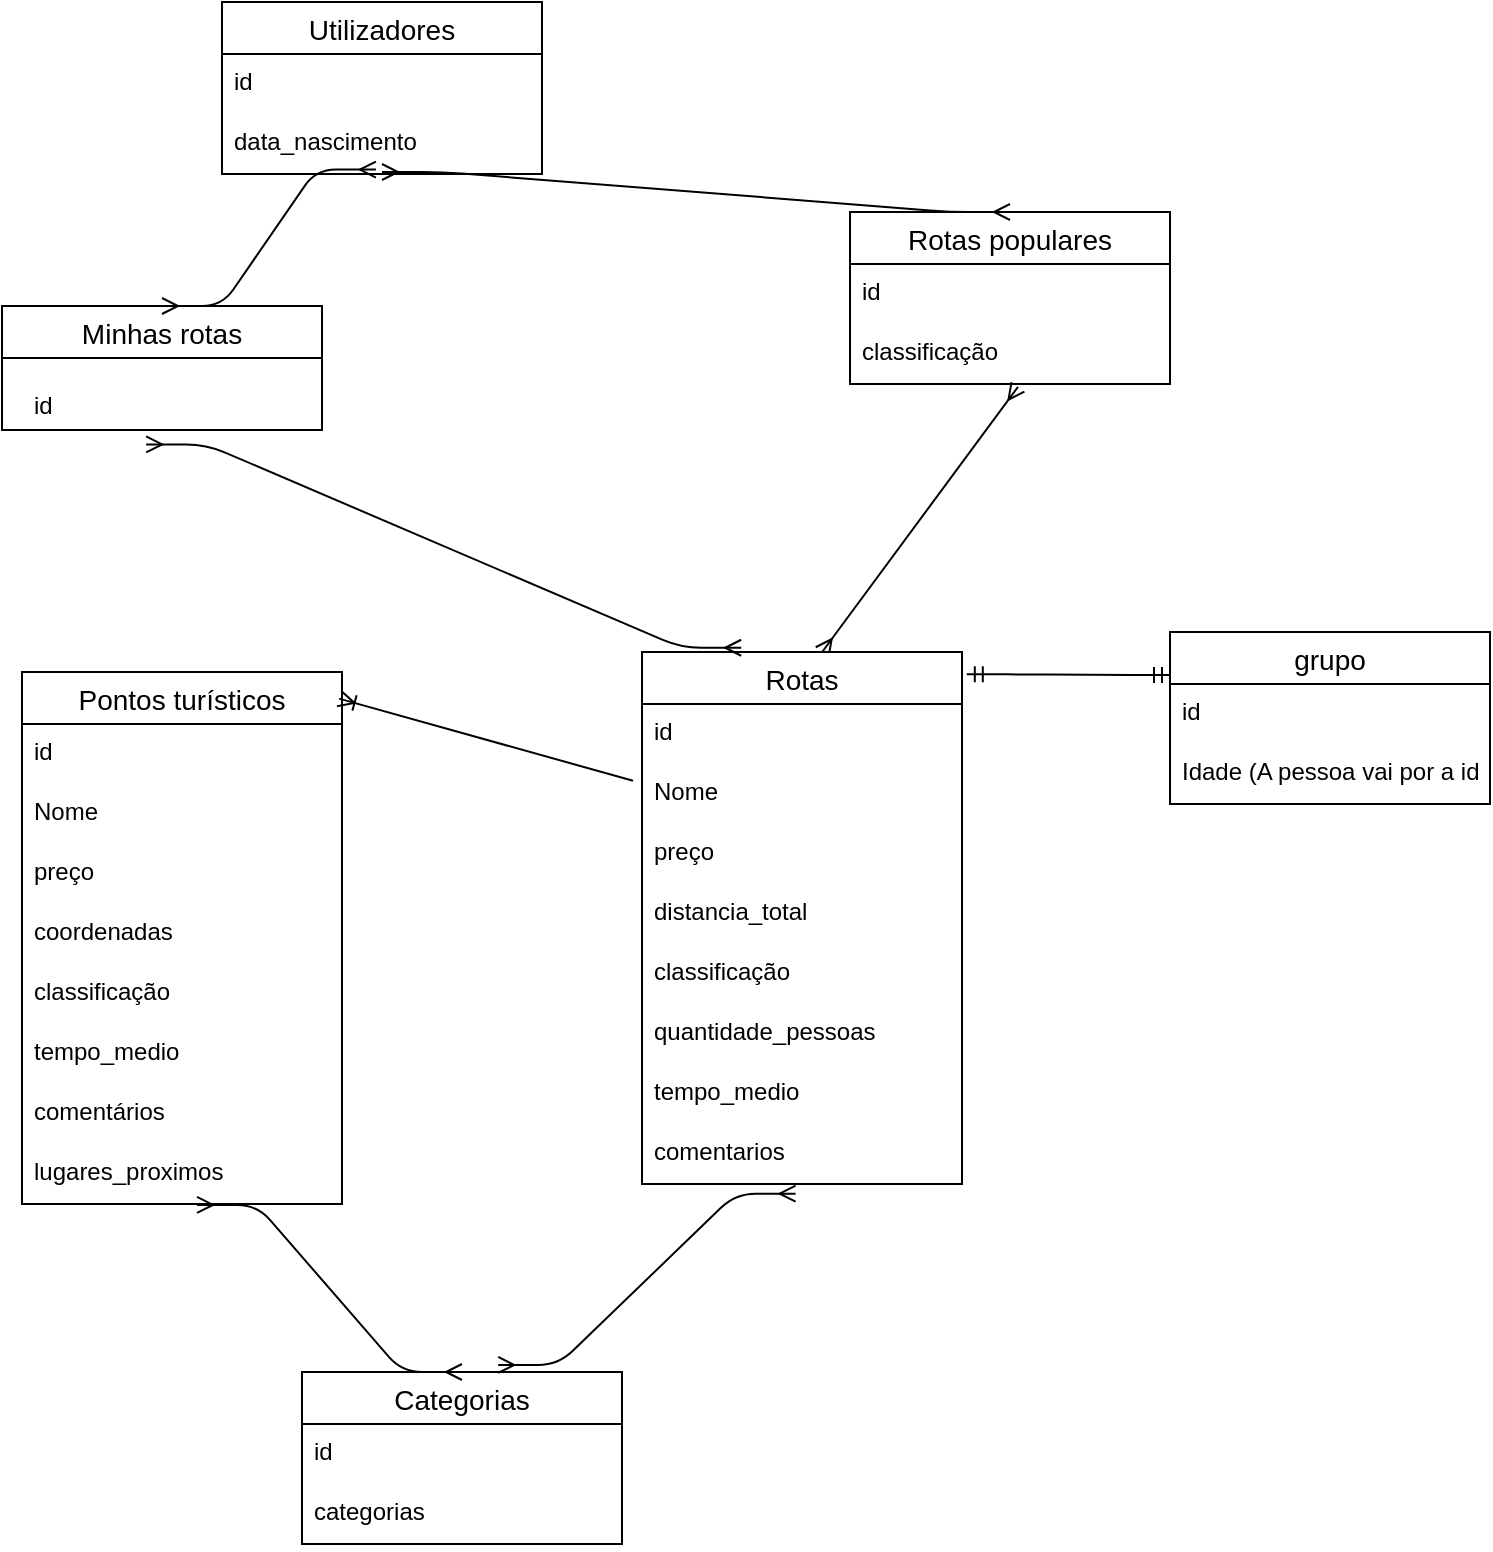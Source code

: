<mxfile version="15.3.8" type="github">
  <diagram id="U9a_3fivp7TNI6zgCbSm" name="Page-1">
    <mxGraphModel dx="2557" dy="992" grid="1" gridSize="10" guides="1" tooltips="1" connect="1" arrows="1" fold="1" page="1" pageScale="1" pageWidth="827" pageHeight="1169" math="0" shadow="0">
      <root>
        <mxCell id="0" />
        <mxCell id="1" parent="0" />
        <mxCell id="SqYTD-_AEtdcNH1bQ4jS-5" value="Pontos turísticos" style="swimlane;fontStyle=0;childLayout=stackLayout;horizontal=1;startSize=26;horizontalStack=0;resizeParent=1;resizeParentMax=0;resizeLast=0;collapsible=1;marginBottom=0;align=center;fontSize=14;" parent="1" vertex="1">
          <mxGeometry x="-160" y="370" width="160" height="266" as="geometry" />
        </mxCell>
        <mxCell id="SqYTD-_AEtdcNH1bQ4jS-27" value="id" style="text;strokeColor=none;fillColor=none;spacingLeft=4;spacingRight=4;overflow=hidden;rotatable=0;points=[[0,0.5],[1,0.5]];portConstraint=eastwest;fontSize=12;" parent="SqYTD-_AEtdcNH1bQ4jS-5" vertex="1">
          <mxGeometry y="26" width="160" height="30" as="geometry" />
        </mxCell>
        <mxCell id="SqYTD-_AEtdcNH1bQ4jS-48" value="Nome" style="text;strokeColor=none;fillColor=none;spacingLeft=4;spacingRight=4;overflow=hidden;rotatable=0;points=[[0,0.5],[1,0.5]];portConstraint=eastwest;fontSize=12;" parent="SqYTD-_AEtdcNH1bQ4jS-5" vertex="1">
          <mxGeometry y="56" width="160" height="30" as="geometry" />
        </mxCell>
        <mxCell id="SqYTD-_AEtdcNH1bQ4jS-6" value="preço" style="text;strokeColor=none;fillColor=none;spacingLeft=4;spacingRight=4;overflow=hidden;rotatable=0;points=[[0,0.5],[1,0.5]];portConstraint=eastwest;fontSize=12;" parent="SqYTD-_AEtdcNH1bQ4jS-5" vertex="1">
          <mxGeometry y="86" width="160" height="30" as="geometry" />
        </mxCell>
        <mxCell id="SqYTD-_AEtdcNH1bQ4jS-7" value="coordenadas" style="text;strokeColor=none;fillColor=none;spacingLeft=4;spacingRight=4;overflow=hidden;rotatable=0;points=[[0,0.5],[1,0.5]];portConstraint=eastwest;fontSize=12;" parent="SqYTD-_AEtdcNH1bQ4jS-5" vertex="1">
          <mxGeometry y="116" width="160" height="30" as="geometry" />
        </mxCell>
        <mxCell id="SqYTD-_AEtdcNH1bQ4jS-28" value="classificação" style="text;strokeColor=none;fillColor=none;spacingLeft=4;spacingRight=4;overflow=hidden;rotatable=0;points=[[0,0.5],[1,0.5]];portConstraint=eastwest;fontSize=12;" parent="SqYTD-_AEtdcNH1bQ4jS-5" vertex="1">
          <mxGeometry y="146" width="160" height="30" as="geometry" />
        </mxCell>
        <mxCell id="SqYTD-_AEtdcNH1bQ4jS-39" value="tempo_medio" style="text;strokeColor=none;fillColor=none;spacingLeft=4;spacingRight=4;overflow=hidden;rotatable=0;points=[[0,0.5],[1,0.5]];portConstraint=eastwest;fontSize=12;" parent="SqYTD-_AEtdcNH1bQ4jS-5" vertex="1">
          <mxGeometry y="176" width="160" height="30" as="geometry" />
        </mxCell>
        <mxCell id="GHF8NvtgJmu9-mj9dW5s-21" value="comentários" style="text;strokeColor=none;fillColor=none;spacingLeft=4;spacingRight=4;overflow=hidden;rotatable=0;points=[[0,0.5],[1,0.5]];portConstraint=eastwest;fontSize=12;" vertex="1" parent="SqYTD-_AEtdcNH1bQ4jS-5">
          <mxGeometry y="206" width="160" height="30" as="geometry" />
        </mxCell>
        <mxCell id="SqYTD-_AEtdcNH1bQ4jS-8" value="lugares_proximos" style="text;strokeColor=none;fillColor=none;spacingLeft=4;spacingRight=4;overflow=hidden;rotatable=0;points=[[0,0.5],[1,0.5]];portConstraint=eastwest;fontSize=12;" parent="SqYTD-_AEtdcNH1bQ4jS-5" vertex="1">
          <mxGeometry y="236" width="160" height="30" as="geometry" />
        </mxCell>
        <mxCell id="SqYTD-_AEtdcNH1bQ4jS-19" value="grupo" style="swimlane;fontStyle=0;childLayout=stackLayout;horizontal=1;startSize=26;horizontalStack=0;resizeParent=1;resizeParentMax=0;resizeLast=0;collapsible=1;marginBottom=0;align=center;fontSize=14;" parent="1" vertex="1">
          <mxGeometry x="414" y="350" width="160" height="86" as="geometry" />
        </mxCell>
        <mxCell id="SqYTD-_AEtdcNH1bQ4jS-20" value="id" style="text;strokeColor=none;fillColor=none;spacingLeft=4;spacingRight=4;overflow=hidden;rotatable=0;points=[[0,0.5],[1,0.5]];portConstraint=eastwest;fontSize=12;" parent="SqYTD-_AEtdcNH1bQ4jS-19" vertex="1">
          <mxGeometry y="26" width="160" height="30" as="geometry" />
        </mxCell>
        <mxCell id="SqYTD-_AEtdcNH1bQ4jS-49" value="Idade (A pessoa vai por a idade)" style="text;strokeColor=none;fillColor=none;spacingLeft=4;spacingRight=4;overflow=hidden;rotatable=0;points=[[0,0.5],[1,0.5]];portConstraint=eastwest;fontSize=12;" parent="SqYTD-_AEtdcNH1bQ4jS-19" vertex="1">
          <mxGeometry y="56" width="160" height="30" as="geometry" />
        </mxCell>
        <mxCell id="SqYTD-_AEtdcNH1bQ4jS-26" value="" style="fontSize=12;html=1;endArrow=ERoneToMany;fontStyle=0;align=center;exitX=-0.028;exitY=0.242;exitDx=0;exitDy=0;exitPerimeter=0;entryX=0.991;entryY=0.05;entryDx=0;entryDy=0;entryPerimeter=0;startArrow=none;" parent="1" source="SqYTD-_AEtdcNH1bQ4jS-31" target="SqYTD-_AEtdcNH1bQ4jS-5" edge="1">
          <mxGeometry width="100" height="100" relative="1" as="geometry">
            <mxPoint x="510" y="340" as="sourcePoint" />
            <mxPoint x="550" y="240" as="targetPoint" />
          </mxGeometry>
        </mxCell>
        <mxCell id="SqYTD-_AEtdcNH1bQ4jS-43" value="Categorias" style="swimlane;fontStyle=0;childLayout=stackLayout;horizontal=1;startSize=26;horizontalStack=0;resizeParent=1;resizeParentMax=0;resizeLast=0;collapsible=1;marginBottom=0;align=center;fontSize=14;" parent="1" vertex="1">
          <mxGeometry x="-20" y="720" width="160" height="86" as="geometry" />
        </mxCell>
        <mxCell id="SqYTD-_AEtdcNH1bQ4jS-44" value="id" style="text;strokeColor=none;fillColor=none;spacingLeft=4;spacingRight=4;overflow=hidden;rotatable=0;points=[[0,0.5],[1,0.5]];portConstraint=eastwest;fontSize=12;" parent="SqYTD-_AEtdcNH1bQ4jS-43" vertex="1">
          <mxGeometry y="26" width="160" height="30" as="geometry" />
        </mxCell>
        <mxCell id="SqYTD-_AEtdcNH1bQ4jS-45" value="categorias" style="text;strokeColor=none;fillColor=none;spacingLeft=4;spacingRight=4;overflow=hidden;rotatable=0;points=[[0,0.5],[1,0.5]];portConstraint=eastwest;fontSize=12;" parent="SqYTD-_AEtdcNH1bQ4jS-43" vertex="1">
          <mxGeometry y="56" width="160" height="30" as="geometry" />
        </mxCell>
        <mxCell id="GHF8NvtgJmu9-mj9dW5s-1" value="Utilizadores" style="swimlane;fontStyle=0;childLayout=stackLayout;horizontal=1;startSize=26;horizontalStack=0;resizeParent=1;resizeParentMax=0;resizeLast=0;collapsible=1;marginBottom=0;align=center;fontSize=14;" vertex="1" parent="1">
          <mxGeometry x="-60" y="35" width="160" height="86" as="geometry" />
        </mxCell>
        <mxCell id="GHF8NvtgJmu9-mj9dW5s-22" value="id" style="text;strokeColor=none;fillColor=none;spacingLeft=4;spacingRight=4;overflow=hidden;rotatable=0;points=[[0,0.5],[1,0.5]];portConstraint=eastwest;fontSize=12;" vertex="1" parent="GHF8NvtgJmu9-mj9dW5s-1">
          <mxGeometry y="26" width="160" height="30" as="geometry" />
        </mxCell>
        <mxCell id="GHF8NvtgJmu9-mj9dW5s-2" value="data_nascimento" style="text;strokeColor=none;fillColor=none;spacingLeft=4;spacingRight=4;overflow=hidden;rotatable=0;points=[[0,0.5],[1,0.5]];portConstraint=eastwest;fontSize=12;" vertex="1" parent="GHF8NvtgJmu9-mj9dW5s-1">
          <mxGeometry y="56" width="160" height="30" as="geometry" />
        </mxCell>
        <mxCell id="GHF8NvtgJmu9-mj9dW5s-13" value="Minhas rotas" style="swimlane;fontStyle=0;childLayout=stackLayout;horizontal=1;startSize=26;horizontalStack=0;resizeParent=1;resizeParentMax=0;resizeLast=0;collapsible=1;marginBottom=0;align=center;fontSize=14;" vertex="1" parent="1">
          <mxGeometry x="-170" y="187" width="160" height="62" as="geometry" />
        </mxCell>
        <mxCell id="GHF8NvtgJmu9-mj9dW5s-17" value="Rotas populares" style="swimlane;fontStyle=0;childLayout=stackLayout;horizontal=1;startSize=26;horizontalStack=0;resizeParent=1;resizeParentMax=0;resizeLast=0;collapsible=1;marginBottom=0;align=center;fontSize=14;" vertex="1" parent="1">
          <mxGeometry x="254" y="140" width="160" height="86" as="geometry" />
        </mxCell>
        <mxCell id="GHF8NvtgJmu9-mj9dW5s-35" value="id" style="text;strokeColor=none;fillColor=none;spacingLeft=4;spacingRight=4;overflow=hidden;rotatable=0;points=[[0,0.5],[1,0.5]];portConstraint=eastwest;fontSize=12;" vertex="1" parent="GHF8NvtgJmu9-mj9dW5s-17">
          <mxGeometry y="26" width="160" height="30" as="geometry" />
        </mxCell>
        <mxCell id="GHF8NvtgJmu9-mj9dW5s-20" value="classificação" style="text;strokeColor=none;fillColor=none;spacingLeft=4;spacingRight=4;overflow=hidden;rotatable=0;points=[[0,0.5],[1,0.5]];portConstraint=eastwest;fontSize=12;" vertex="1" parent="GHF8NvtgJmu9-mj9dW5s-17">
          <mxGeometry y="56" width="160" height="30" as="geometry" />
        </mxCell>
        <mxCell id="GHF8NvtgJmu9-mj9dW5s-26" value="" style="edgeStyle=entityRelationEdgeStyle;fontSize=12;html=1;endArrow=ERmany;startArrow=ERmany;align=center;exitX=0.481;exitY=0.927;exitDx=0;exitDy=0;exitPerimeter=0;entryX=0.5;entryY=0;entryDx=0;entryDy=0;" edge="1" parent="1" source="GHF8NvtgJmu9-mj9dW5s-2" target="GHF8NvtgJmu9-mj9dW5s-13">
          <mxGeometry width="100" height="100" relative="1" as="geometry">
            <mxPoint x="26" y="132.59" as="sourcePoint" />
            <mxPoint x="-100" y="210" as="targetPoint" />
          </mxGeometry>
        </mxCell>
        <mxCell id="GHF8NvtgJmu9-mj9dW5s-27" value="" style="edgeStyle=entityRelationEdgeStyle;fontSize=12;html=1;endArrow=ERmany;startArrow=ERmany;align=center;entryX=0.5;entryY=0;entryDx=0;entryDy=0;" edge="1" parent="1" target="GHF8NvtgJmu9-mj9dW5s-17">
          <mxGeometry width="100" height="100" relative="1" as="geometry">
            <mxPoint x="20" y="120" as="sourcePoint" />
            <mxPoint x="133.04" y="211.19" as="targetPoint" />
          </mxGeometry>
        </mxCell>
        <mxCell id="GHF8NvtgJmu9-mj9dW5s-28" value="" style="fontSize=12;html=1;endArrow=ERmany;startArrow=ERmany;align=center;entryX=0.525;entryY=1.047;entryDx=0;entryDy=0;entryPerimeter=0;exitX=0.563;exitY=0;exitDx=0;exitDy=0;exitPerimeter=0;" edge="1" parent="1" source="SqYTD-_AEtdcNH1bQ4jS-31" target="GHF8NvtgJmu9-mj9dW5s-20">
          <mxGeometry width="100" height="100" relative="1" as="geometry">
            <mxPoint x="250" y="330" as="sourcePoint" />
            <mxPoint x="470" y="330" as="targetPoint" />
          </mxGeometry>
        </mxCell>
        <mxCell id="SqYTD-_AEtdcNH1bQ4jS-31" value="Rotas" style="swimlane;fontStyle=0;childLayout=stackLayout;horizontal=1;startSize=26;horizontalStack=0;resizeParent=1;resizeParentMax=0;resizeLast=0;collapsible=1;marginBottom=0;align=center;fontSize=14;" parent="1" vertex="1">
          <mxGeometry x="150" y="360" width="160" height="266" as="geometry" />
        </mxCell>
        <mxCell id="SqYTD-_AEtdcNH1bQ4jS-47" value="id" style="text;strokeColor=none;fillColor=none;spacingLeft=4;spacingRight=4;overflow=hidden;rotatable=0;points=[[0,0.5],[1,0.5]];portConstraint=eastwest;fontSize=12;" parent="SqYTD-_AEtdcNH1bQ4jS-31" vertex="1">
          <mxGeometry y="26" width="160" height="30" as="geometry" />
        </mxCell>
        <mxCell id="SqYTD-_AEtdcNH1bQ4jS-32" value="Nome" style="text;strokeColor=none;fillColor=none;spacingLeft=4;spacingRight=4;overflow=hidden;rotatable=0;points=[[0,0.5],[1,0.5]];portConstraint=eastwest;fontSize=12;" parent="SqYTD-_AEtdcNH1bQ4jS-31" vertex="1">
          <mxGeometry y="56" width="160" height="30" as="geometry" />
        </mxCell>
        <mxCell id="SqYTD-_AEtdcNH1bQ4jS-33" value="preço" style="text;strokeColor=none;fillColor=none;spacingLeft=4;spacingRight=4;overflow=hidden;rotatable=0;points=[[0,0.5],[1,0.5]];portConstraint=eastwest;fontSize=12;" parent="SqYTD-_AEtdcNH1bQ4jS-31" vertex="1">
          <mxGeometry y="86" width="160" height="30" as="geometry" />
        </mxCell>
        <mxCell id="SqYTD-_AEtdcNH1bQ4jS-41" value="distancia_total" style="text;strokeColor=none;fillColor=none;spacingLeft=4;spacingRight=4;overflow=hidden;rotatable=0;points=[[0,0.5],[1,0.5]];portConstraint=eastwest;fontSize=12;" parent="SqYTD-_AEtdcNH1bQ4jS-31" vertex="1">
          <mxGeometry y="116" width="160" height="30" as="geometry" />
        </mxCell>
        <mxCell id="SqYTD-_AEtdcNH1bQ4jS-36" value="classificação" style="text;strokeColor=none;fillColor=none;spacingLeft=4;spacingRight=4;overflow=hidden;rotatable=0;points=[[0,0.5],[1,0.5]];portConstraint=eastwest;fontSize=12;" parent="SqYTD-_AEtdcNH1bQ4jS-31" vertex="1">
          <mxGeometry y="146" width="160" height="30" as="geometry" />
        </mxCell>
        <mxCell id="SqYTD-_AEtdcNH1bQ4jS-37" value="quantidade_pessoas" style="text;strokeColor=none;fillColor=none;spacingLeft=4;spacingRight=4;overflow=hidden;rotatable=0;points=[[0,0.5],[1,0.5]];portConstraint=eastwest;fontSize=12;" parent="SqYTD-_AEtdcNH1bQ4jS-31" vertex="1">
          <mxGeometry y="176" width="160" height="30" as="geometry" />
        </mxCell>
        <mxCell id="SqYTD-_AEtdcNH1bQ4jS-40" value="tempo_medio" style="text;strokeColor=none;fillColor=none;spacingLeft=4;spacingRight=4;overflow=hidden;rotatable=0;points=[[0,0.5],[1,0.5]];portConstraint=eastwest;fontSize=12;" parent="SqYTD-_AEtdcNH1bQ4jS-31" vertex="1">
          <mxGeometry y="206" width="160" height="30" as="geometry" />
        </mxCell>
        <mxCell id="SqYTD-_AEtdcNH1bQ4jS-38" value="comentarios" style="text;strokeColor=none;fillColor=none;spacingLeft=4;spacingRight=4;overflow=hidden;rotatable=0;points=[[0,0.5],[1,0.5]];portConstraint=eastwest;fontSize=12;" parent="SqYTD-_AEtdcNH1bQ4jS-31" vertex="1">
          <mxGeometry y="236" width="160" height="30" as="geometry" />
        </mxCell>
        <mxCell id="GHF8NvtgJmu9-mj9dW5s-32" value="" style="edgeStyle=entityRelationEdgeStyle;fontSize=12;html=1;endArrow=ERmandOne;startArrow=ERmandOne;align=center;exitX=1.015;exitY=0.042;exitDx=0;exitDy=0;exitPerimeter=0;entryX=0;entryY=0.25;entryDx=0;entryDy=0;" edge="1" parent="1" source="SqYTD-_AEtdcNH1bQ4jS-31" target="SqYTD-_AEtdcNH1bQ4jS-19">
          <mxGeometry width="100" height="100" relative="1" as="geometry">
            <mxPoint x="340" y="540" as="sourcePoint" />
            <mxPoint x="430" y="380" as="targetPoint" />
          </mxGeometry>
        </mxCell>
        <mxCell id="GHF8NvtgJmu9-mj9dW5s-33" value="" style="edgeStyle=entityRelationEdgeStyle;fontSize=12;html=1;endArrow=ERmany;startArrow=ERmany;align=center;exitX=0.5;exitY=0;exitDx=0;exitDy=0;entryX=0.547;entryY=1.016;entryDx=0;entryDy=0;entryPerimeter=0;" edge="1" parent="1" source="SqYTD-_AEtdcNH1bQ4jS-43" target="SqYTD-_AEtdcNH1bQ4jS-8">
          <mxGeometry width="100" height="100" relative="1" as="geometry">
            <mxPoint x="-140" y="850" as="sourcePoint" />
            <mxPoint x="-90" y="640" as="targetPoint" />
          </mxGeometry>
        </mxCell>
        <mxCell id="GHF8NvtgJmu9-mj9dW5s-34" value="" style="edgeStyle=entityRelationEdgeStyle;fontSize=12;html=1;endArrow=ERmany;startArrow=ERmany;align=center;exitX=0.613;exitY=-0.041;exitDx=0;exitDy=0;entryX=0.48;entryY=1.161;entryDx=0;entryDy=0;entryPerimeter=0;exitPerimeter=0;" edge="1" parent="1" source="SqYTD-_AEtdcNH1bQ4jS-43" target="SqYTD-_AEtdcNH1bQ4jS-38">
          <mxGeometry width="100" height="100" relative="1" as="geometry">
            <mxPoint x="70" y="730" as="sourcePoint" />
            <mxPoint x="-62.48" y="646.48" as="targetPoint" />
          </mxGeometry>
        </mxCell>
        <mxCell id="GHF8NvtgJmu9-mj9dW5s-37" value="id" style="text;strokeColor=none;fillColor=none;spacingLeft=4;spacingRight=4;overflow=hidden;rotatable=0;points=[[0,0.5],[1,0.5]];portConstraint=eastwest;fontSize=12;" vertex="1" parent="1">
          <mxGeometry x="-160" y="223" width="160" height="36" as="geometry" />
        </mxCell>
        <mxCell id="GHF8NvtgJmu9-mj9dW5s-39" value="" style="edgeStyle=entityRelationEdgeStyle;fontSize=12;html=1;endArrow=ERmany;startArrow=ERmany;align=center;entryX=0.388;entryY=0.923;entryDx=0;entryDy=0;entryPerimeter=0;exitX=0.31;exitY=-0.008;exitDx=0;exitDy=0;exitPerimeter=0;" edge="1" parent="1" source="SqYTD-_AEtdcNH1bQ4jS-31" target="GHF8NvtgJmu9-mj9dW5s-37">
          <mxGeometry width="100" height="100" relative="1" as="geometry">
            <mxPoint x="-40" y="360" as="sourcePoint" />
            <mxPoint x="60" y="260" as="targetPoint" />
          </mxGeometry>
        </mxCell>
      </root>
    </mxGraphModel>
  </diagram>
</mxfile>
